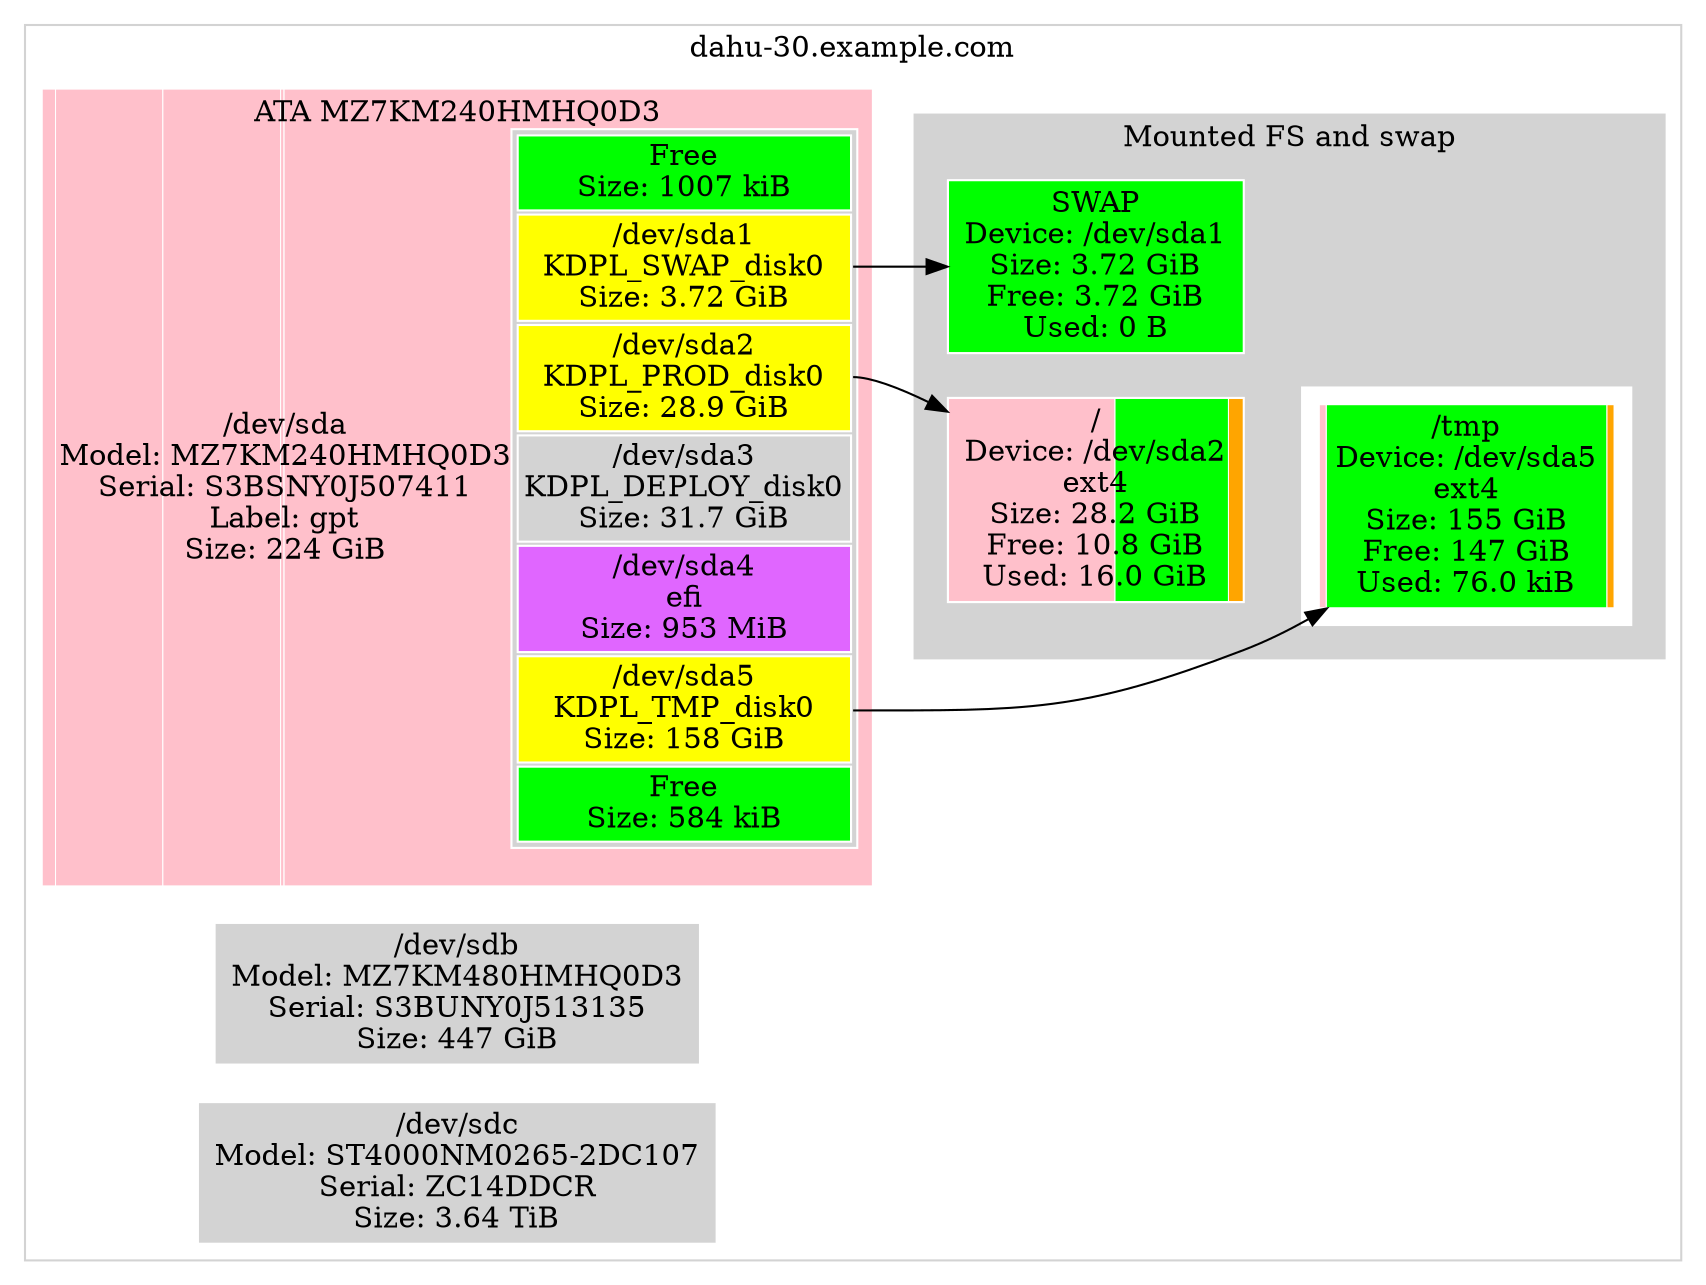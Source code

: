 digraph "dahu-30.example.com"{ // HEADER: MACHINE
	rankdir=LR; // HEADER: MACHINE
	subgraph "cluster_machine@dahu-30.example.com" {
		style=filled;
		color=lightgrey;
		fillcolor=white;
		node [style=filled,color=white,fillcolor=white,shape=rectangle];
			{ "machine@dahu-30.example.com|Partition::GPT@sda" [
				label=<<TABLE BORDER="0" CELLPADDING="0" CELLSPACING="0">
						<TR> <TD COLSPAN="2">ATA MZ7KM240HMHQ0D3</TD> </TR><TR><TD >/dev/sda<BR/>Model: MZ7KM240HMHQ0D3<BR/>Serial: S3BSNY0J507411<BR/>Label: gpt<BR/>Size: 224 GiB</TD>    <TD BGCOLOR="lightgrey">
						<TABLE >
							<TR>
								<TD bgcolor="green">
								Free<BR/>Size: 1007 kiB
								</TD>
							</TR>
							<TR>
								<TD PORT="1" BGCOLOR="yellow">
								/dev/sda1<BR/>KDPL_SWAP_disk0<BR/>Size: 3.72 GiB
								</TD>
							</TR>
							<TR>
								<TD PORT="2" BGCOLOR="yellow">
								/dev/sda2<BR/>KDPL_PROD_disk0<BR/>Size: 28.9 GiB
								</TD>
							</TR>
							<TR>
								<TD PORT="3" BGCOLOR="lightgrey">
								/dev/sda3<BR/>KDPL_DEPLOY_disk0<BR/>Size: 31.7 GiB
								</TD>
							</TR>
							<TR>
								<TD PORT="4" BGCOLOR="mediumorchid1">
								/dev/sda4<BR/>efi<BR/>Size: 953 MiB
								</TD>
							</TR>
							<TR>
								<TD PORT="5" BGCOLOR="yellow">
								/dev/sda5<BR/>KDPL_TMP_disk0<BR/>Size: 158 GiB
								</TD>
							</TR>
							<TR>
								<TD bgcolor="green">
								Free<BR/>Size: 584 kiB
								</TD>
							</TR>
						</TABLE>
						</TD> </TR><TR> <TD COLSPAN="2"> </TD> </TR>
					</TABLE>
				>;
				// Style node
				color=white;
				fillcolor=lightgrey;
				shape="rectangle";
				style=striped;
				fillcolor="green;0.000004:pink;0.016660:pink;0.129136:pink;0.141633:pink;0.004163:pink;0.708401:green;0.000002";
			]; }
			subgraph "cluster_machine@dahu-30.example.com|FS" {
				style=filled;
				color=lightgrey;
				fillcolor=lightgrey;
				node [style=filled,color=white,fillcolor=lightgrey,shape=rectangle];
				{ "machine@dahu-30.example.com|FS|::SWAP::Partition@sda1" [
					label="SWAP\nDevice: /dev/sda1\nSize: 3.72 GiB\nFree: 3.72 GiB\nUsed: 0 B";
					shape=rectangle;style=striped;fillcolor="green"
				]; }
				subgraph "cluster_machine@dahu-30.example.com|FS|::MP@27@/" {
					style=filled;
					color=lightgrey;
					fillcolor=lightgrey;
					node [style=filled,color=white,fillcolor=lightgrey,shape=rectangle];
					{ "machine@dahu-30.example.com|FS|::MP@27@/|::FS@FS@27@/" [
						label="/\nDevice: /dev/sda2\next4\nSize: 28.2 GiB\nFree: 10.8 GiB\nUsed: 16.0 GiB";
						shape=rectangle;style=striped;fillcolor="pink;0.564846.2:green;0.383502.2:orange"
					]; }
					subgraph "cluster_machine@dahu-30.example.com|FS|::MP@27@/|::C@27@/" {
						color=white;
						fillcolor=white;
						{ "machine@dahu-30.example.com|FS|::MP@27@/|::C@27@/|FS::MP::FS@FS@123@/tmp" [
							label="/tmp\nDevice: /dev/sda5\next4\nSize: 155 GiB\nFree: 147 GiB\nUsed: 76.0 kiB";
							shape=rectangle;style=striped;fillcolor="pink;0.000000.2:green;0.948753.2:orange"
						]; }
						label="";
					}
					label="";
				}
				label="Mounted FS and swap";
			}
			subgraph "cluster_machine@dahu-30.example.com|Libvirt" {
				style=filled;
				color=lightgrey;
				fillcolor=lightgrey;
				node [style=filled,color=white,fillcolor=lightgrey,shape=rectangle];
				label="Libvirt Virtual Machines";
			}
			{ "machine@dahu-30.example.com|Partition::None@sdb" [
				label="/dev/sdb\nModel: MZ7KM480HMHQ0D3\nSerial: S3BUNY0J513135\nSize: 447 GiB";
				fillcolor="lightgrey"
				style=filled
				shape=rectangle
			]; }
			{ "machine@dahu-30.example.com|Partition::None@sdc" [
				label="/dev/sdc\nModel: ST4000NM0265-2DC107\nSerial: ZC14DDCR\nSize: 3.64 TiB";
				fillcolor="lightgrey"
				style=filled
				shape=rectangle
			]; }
			// Links from FS::MP::FS@FS@123@/tmp
			"machine@dahu-30.example.com|FS|::MP@27@/|::FS@FS@27@/" -> "machine@dahu-30.example.com|FS|::MP@27@/|::C@27@/|FS::MP::FS@FS@123@/tmp" [style=invis]
			// Links for Partition::GPT@sda
			// TARGET LINK: dahu-30.example.com 240057409536 sda "machine@dahu-30.example.com|Partition::GPT@sda"
			// Links for Partition::Table
			// Links for Partition::Table::Part::Free@_1
			// Links for Partition::Table::Part::Data@sda1
			// Links for Partition::Table::Part::Data@sda2
			// Links for Partition::Table::Part::Data@sda3
			// Links for Partition::Table::Part::Data@sda4
			// Links for Partition::Table::Part::Data@sda5
			// Links for Partition::Table::Part::Free@_2
			// Links for FS
			// Links for FS::SWAP::Partition@sda1
			"machine@dahu-30.example.com|Partition::GPT@sda":"1" -> "machine@dahu-30.example.com|FS|::SWAP::Partition@sda1"
			// Links for FS::SWAP::Partition@sda1
			// Links for FS::MP@27@/
			// Links for FS::MP::FS@FS@27@/
			"machine@dahu-30.example.com|Partition::GPT@sda":"2" -> "machine@dahu-30.example.com|FS|::MP@27@/|::FS@FS@27@/"
			// Links for FS::MP::FS@FS@27@/
			// Links for FS::MP::C@27@/
			// Links for FS::MP::FS@FS@123@/tmp
			"machine@dahu-30.example.com|Partition::GPT@sda":"5" -> "machine@dahu-30.example.com|FS|::MP@27@/|::C@27@/|FS::MP::FS@FS@123@/tmp"
			// Links for FS::MP::FS@FS@123@/tmp
			// Links for Libvirt Virtual Machines
			// Links for Partition::None@sdb
			// TARGET LINK: dahu-30.example.com 480103981056 sdb "machine@dahu-30.example.com|Partition::None@sdb"
			// Links for Partition::None@sdc
			// TARGET LINK: dahu-30.example.com 4000787030016 sdc "machine@dahu-30.example.com|Partition::None@sdc"
		label="dahu-30.example.com";
	}
} // FOOTER: MACHINE
